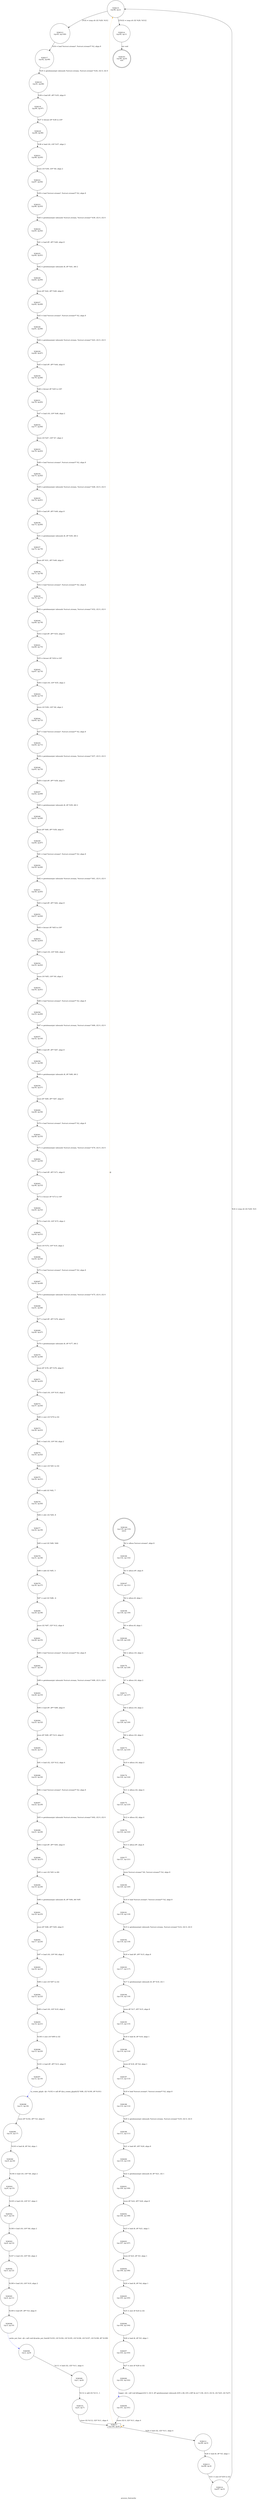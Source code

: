digraph process_fontcache {
label="process_fontcache"
38163 [label="N38163\n(rp:94, ep:0)\nexit", shape="doublecircle"]
38164 [label="N38164\n(rp:133, ep:133)\nentry", shape="doublecircle"]
38164 -> 38166 [label="%2 = alloca %struct.stream*, align 8"]
38166 [label="N38166\n(rp:132, ep:132)", shape="circle"]
38166 -> 38167 [label="%3 = alloca i8*, align 8"]
38167 [label="N38167\n(rp:131, ep:131)", shape="circle"]
38167 -> 38168 [label="%4 = alloca i8, align 1"]
38168 [label="N38168\n(rp:130, ep:130)", shape="circle"]
38168 -> 38169 [label="%5 = alloca i8, align 1"]
38169 [label="N38169\n(rp:129, ep:129)", shape="circle"]
38169 -> 38170 [label="%6 = alloca i16, align 2"]
38170 [label="N38170\n(rp:128, ep:128)", shape="circle"]
38170 -> 38171 [label="%7 = alloca i16, align 2"]
38171 [label="N38171\n(rp:127, ep:127)", shape="circle"]
38171 -> 38172 [label="%8 = alloca i16, align 2"]
38172 [label="N38172\n(rp:126, ep:126)", shape="circle"]
38172 -> 38173 [label="%9 = alloca i16, align 2"]
38173 [label="N38173\n(rp:125, ep:125)", shape="circle"]
38173 -> 38174 [label="%10 = alloca i16, align 2"]
38174 [label="N38174\n(rp:124, ep:124)", shape="circle"]
38174 -> 38175 [label="%11 = alloca i32, align 4"]
38175 [label="N38175\n(rp:123, ep:123)", shape="circle"]
38175 -> 38176 [label="%12 = alloca i32, align 4"]
38176 [label="N38176\n(rp:122, ep:122)", shape="circle"]
38176 -> 38177 [label="%13 = alloca i8*, align 8"]
38177 [label="N38177\n(rp:121, ep:121)", shape="circle"]
38177 -> 38190 [label="store %struct.stream* %0, %struct.stream** %2, align 8"]
38190 [label="N38190\n(rp:120, ep:120)", shape="circle"]
38190 -> 38191 [label="%14 = load %struct.stream*, %struct.stream** %2, align 8"]
38191 [label="N38191\n(rp:119, ep:119)", shape="circle"]
38191 -> 38192 [label="%15 = getelementptr inbounds %struct.stream, %struct.stream* %14, i32 0, i32 0"]
38192 [label="N38192\n(rp:118, ep:118)", shape="circle"]
38192 -> 38193 [label="%16 = load i8*, i8** %15, align 8"]
38193 [label="N38193\n(rp:117, ep:117)", shape="circle"]
38193 -> 38194 [label="%17 = getelementptr inbounds i8, i8* %16, i32 1"]
38194 [label="N38194\n(rp:116, ep:116)", shape="circle"]
38194 -> 38195 [label="store i8* %17, i8** %15, align 8"]
38195 [label="N38195\n(rp:115, ep:115)", shape="circle"]
38195 -> 38196 [label="%18 = load i8, i8* %16, align 1"]
38196 [label="N38196\n(rp:114, ep:114)", shape="circle"]
38196 -> 38197 [label="store i8 %18, i8* %4, align 1"]
38197 [label="N38197\n(rp:113, ep:113)", shape="circle"]
38197 -> 38198 [label="%19 = load %struct.stream*, %struct.stream** %2, align 8"]
38198 [label="N38198\n(rp:112, ep:112)", shape="circle"]
38198 -> 38199 [label="%20 = getelementptr inbounds %struct.stream, %struct.stream* %19, i32 0, i32 0"]
38199 [label="N38199\n(rp:111, ep:111)", shape="circle"]
38199 -> 38200 [label="%21 = load i8*, i8** %20, align 8"]
38200 [label="N38200\n(rp:110, ep:110)", shape="circle"]
38200 -> 38201 [label="%22 = getelementptr inbounds i8, i8* %21, i32 1"]
38201 [label="N38201\n(rp:109, ep:109)", shape="circle"]
38201 -> 38202 [label="store i8* %22, i8** %20, align 8"]
38202 [label="N38202\n(rp:108, ep:108)", shape="circle"]
38202 -> 38203 [label="%23 = load i8, i8* %21, align 1"]
38203 [label="N38203\n(rp:107, ep:107)", shape="circle"]
38203 -> 38204 [label="store i8 %23, i8* %5, align 1"]
38204 [label="N38204\n(rp:106, ep:106)", shape="circle"]
38204 -> 38205 [label="%24 = load i8, i8* %4, align 1"]
38205 [label="N38205\n(rp:105, ep:105)", shape="circle"]
38205 -> 38206 [label="%25 = zext i8 %24 to i32"]
38206 [label="N38206\n(rp:104, ep:104)", shape="circle"]
38206 -> 38207 [label="%26 = load i8, i8* %5, align 1"]
38207 [label="N38207\n(rp:103, ep:103)", shape="circle"]
38207 -> 38208 [label="%27 = zext i8 %26 to i32"]
38208 [label="N38208\n(rp:102, ep:102)", shape="circle"]
38208 -> 38209 [label="logger --@-- call void @logger(i32 5, i32 0, i8* getelementptr inbounds ([35 x i8], [35 x i8]* @.str.7.136, i32 0, i32 0), i32 %25, i32 %27)", style="dashed", color="blue"]
38209 [label="N38209\n(rp:101, ep:101)", shape="circle"]
38209 -> 38211 [label="store i32 0, i32* %11, align 4"]
38211 [label="N38211\n(rp:100, ep:6)", shape="box"]
38211 -> 38212 [label="%29 = load i32, i32* %11, align 4"]
38211 -> 38211 [label="@", style="dashed", color="orange"]
38211 -> 38215 [label="@", style="dashed", color="orange"]
38212 [label="N38212\n(rp:99, ep:5)", shape="circle"]
38212 -> 38213 [label="%30 = load i8, i8* %5, align 1"]
38213 [label="N38213\n(rp:98, ep:4)", shape="circle"]
38213 -> 38214 [label="%31 = zext i8 %30 to i32"]
38214 [label="N38214\n(rp:97, ep:3)", shape="circle"]
38214 -> 38215 [label="%32 = icmp slt i32 %29, %31"]
38215 [label="N38215\n(rp:96, ep:2)", shape="circle"]
38215 -> 38313 [label="[%32 = icmp slt i32 %29, %31]"]
38215 -> 38314 [label="[!(%32 = icmp slt i32 %29, %31)]"]
38217 [label="N38217\n(rp:92, ep:99)", shape="circle"]
38217 -> 38218 [label="%35 = getelementptr inbounds %struct.stream, %struct.stream* %34, i32 0, i32 0"]
38218 [label="N38218\n(rp:91, ep:98)", shape="circle"]
38218 -> 38219 [label="%36 = load i8*, i8** %35, align 8"]
38219 [label="N38219\n(rp:90, ep:97)", shape="circle"]
38219 -> 38220 [label="%37 = bitcast i8* %36 to i16*"]
38220 [label="N38220\n(rp:89, ep:96)", shape="circle"]
38220 -> 38221 [label="%38 = load i16, i16* %37, align 2"]
38221 [label="N38221\n(rp:88, ep:95)", shape="circle"]
38221 -> 38222 [label="store i16 %38, i16* %6, align 2"]
38222 [label="N38222\n(rp:87, ep:94)", shape="circle"]
38222 -> 38223 [label="%39 = load %struct.stream*, %struct.stream** %2, align 8"]
38223 [label="N38223\n(rp:86, ep:93)", shape="circle"]
38223 -> 38224 [label="%40 = getelementptr inbounds %struct.stream, %struct.stream* %39, i32 0, i32 0"]
38224 [label="N38224\n(rp:85, ep:92)", shape="circle"]
38224 -> 38225 [label="%41 = load i8*, i8** %40, align 8"]
38225 [label="N38225\n(rp:84, ep:91)", shape="circle"]
38225 -> 38226 [label="%42 = getelementptr inbounds i8, i8* %41, i64 2"]
38226 [label="N38226\n(rp:83, ep:90)", shape="circle"]
38226 -> 38227 [label="store i8* %42, i8** %40, align 8"]
38227 [label="N38227\n(rp:82, ep:89)", shape="circle"]
38227 -> 38228 [label="%43 = load %struct.stream*, %struct.stream** %2, align 8"]
38228 [label="N38228\n(rp:81, ep:88)", shape="circle"]
38228 -> 38229 [label="%44 = getelementptr inbounds %struct.stream, %struct.stream* %43, i32 0, i32 0"]
38229 [label="N38229\n(rp:80, ep:87)", shape="circle"]
38229 -> 38230 [label="%45 = load i8*, i8** %44, align 8"]
38230 [label="N38230\n(rp:79, ep:86)", shape="circle"]
38230 -> 38231 [label="%46 = bitcast i8* %45 to i16*"]
38231 [label="N38231\n(rp:78, ep:85)", shape="circle"]
38231 -> 38232 [label="%47 = load i16, i16* %46, align 2"]
38232 [label="N38232\n(rp:77, ep:84)", shape="circle"]
38232 -> 38233 [label="store i16 %47, i16* %7, align 2"]
38233 [label="N38233\n(rp:76, ep:83)", shape="circle"]
38233 -> 38234 [label="%48 = load %struct.stream*, %struct.stream** %2, align 8"]
38234 [label="N38234\n(rp:75, ep:82)", shape="circle"]
38234 -> 38235 [label="%49 = getelementptr inbounds %struct.stream, %struct.stream* %48, i32 0, i32 0"]
38235 [label="N38235\n(rp:74, ep:81)", shape="circle"]
38235 -> 38236 [label="%50 = load i8*, i8** %49, align 8"]
38236 [label="N38236\n(rp:73, ep:80)", shape="circle"]
38236 -> 38237 [label="%51 = getelementptr inbounds i8, i8* %50, i64 2"]
38237 [label="N38237\n(rp:72, ep:79)", shape="circle"]
38237 -> 38238 [label="store i8* %51, i8** %49, align 8"]
38238 [label="N38238\n(rp:71, ep:78)", shape="circle"]
38238 -> 38239 [label="%52 = load %struct.stream*, %struct.stream** %2, align 8"]
38239 [label="N38239\n(rp:70, ep:77)", shape="circle"]
38239 -> 38240 [label="%53 = getelementptr inbounds %struct.stream, %struct.stream* %52, i32 0, i32 0"]
38240 [label="N38240\n(rp:69, ep:76)", shape="circle"]
38240 -> 38241 [label="%54 = load i8*, i8** %53, align 8"]
38241 [label="N38241\n(rp:68, ep:75)", shape="circle"]
38241 -> 38242 [label="%55 = bitcast i8* %54 to i16*"]
38242 [label="N38242\n(rp:67, ep:74)", shape="circle"]
38242 -> 38243 [label="%56 = load i16, i16* %55, align 2"]
38243 [label="N38243\n(rp:66, ep:73)", shape="circle"]
38243 -> 38244 [label="store i16 %56, i16* %8, align 2"]
38244 [label="N38244\n(rp:65, ep:72)", shape="circle"]
38244 -> 38245 [label="%57 = load %struct.stream*, %struct.stream** %2, align 8"]
38245 [label="N38245\n(rp:64, ep:71)", shape="circle"]
38245 -> 38246 [label="%58 = getelementptr inbounds %struct.stream, %struct.stream* %57, i32 0, i32 0"]
38246 [label="N38246\n(rp:63, ep:70)", shape="circle"]
38246 -> 38247 [label="%59 = load i8*, i8** %58, align 8"]
38247 [label="N38247\n(rp:62, ep:69)", shape="circle"]
38247 -> 38248 [label="%60 = getelementptr inbounds i8, i8* %59, i64 2"]
38248 [label="N38248\n(rp:61, ep:68)", shape="circle"]
38248 -> 38249 [label="store i8* %60, i8** %58, align 8"]
38249 [label="N38249\n(rp:60, ep:67)", shape="circle"]
38249 -> 38250 [label="%61 = load %struct.stream*, %struct.stream** %2, align 8"]
38250 [label="N38250\n(rp:59, ep:66)", shape="circle"]
38250 -> 38251 [label="%62 = getelementptr inbounds %struct.stream, %struct.stream* %61, i32 0, i32 0"]
38251 [label="N38251\n(rp:58, ep:65)", shape="circle"]
38251 -> 38252 [label="%63 = load i8*, i8** %62, align 8"]
38252 [label="N38252\n(rp:57, ep:64)", shape="circle"]
38252 -> 38253 [label="%64 = bitcast i8* %63 to i16*"]
38253 [label="N38253\n(rp:56, ep:63)", shape="circle"]
38253 -> 38254 [label="%65 = load i16, i16* %64, align 2"]
38254 [label="N38254\n(rp:55, ep:62)", shape="circle"]
38254 -> 38255 [label="store i16 %65, i16* %9, align 2"]
38255 [label="N38255\n(rp:54, ep:61)", shape="circle"]
38255 -> 38256 [label="%66 = load %struct.stream*, %struct.stream** %2, align 8"]
38256 [label="N38256\n(rp:53, ep:60)", shape="circle"]
38256 -> 38257 [label="%67 = getelementptr inbounds %struct.stream, %struct.stream* %66, i32 0, i32 0"]
38257 [label="N38257\n(rp:52, ep:59)", shape="circle"]
38257 -> 38258 [label="%68 = load i8*, i8** %67, align 8"]
38258 [label="N38258\n(rp:51, ep:58)", shape="circle"]
38258 -> 38259 [label="%69 = getelementptr inbounds i8, i8* %68, i64 2"]
38259 [label="N38259\n(rp:50, ep:57)", shape="circle"]
38259 -> 38260 [label="store i8* %69, i8** %67, align 8"]
38260 [label="N38260\n(rp:49, ep:56)", shape="circle"]
38260 -> 38261 [label="%70 = load %struct.stream*, %struct.stream** %2, align 8"]
38261 [label="N38261\n(rp:48, ep:55)", shape="circle"]
38261 -> 38262 [label="%71 = getelementptr inbounds %struct.stream, %struct.stream* %70, i32 0, i32 0"]
38262 [label="N38262\n(rp:47, ep:54)", shape="circle"]
38262 -> 38263 [label="%72 = load i8*, i8** %71, align 8"]
38263 [label="N38263\n(rp:46, ep:53)", shape="circle"]
38263 -> 38264 [label="%73 = bitcast i8* %72 to i16*"]
38264 [label="N38264\n(rp:45, ep:52)", shape="circle"]
38264 -> 38265 [label="%74 = load i16, i16* %73, align 2"]
38265 [label="N38265\n(rp:44, ep:51)", shape="circle"]
38265 -> 38266 [label="store i16 %74, i16* %10, align 2"]
38266 [label="N38266\n(rp:43, ep:50)", shape="circle"]
38266 -> 38267 [label="%75 = load %struct.stream*, %struct.stream** %2, align 8"]
38267 [label="N38267\n(rp:42, ep:49)", shape="circle"]
38267 -> 38268 [label="%76 = getelementptr inbounds %struct.stream, %struct.stream* %75, i32 0, i32 0"]
38268 [label="N38268\n(rp:41, ep:48)", shape="circle"]
38268 -> 38269 [label="%77 = load i8*, i8** %76, align 8"]
38269 [label="N38269\n(rp:40, ep:47)", shape="circle"]
38269 -> 38270 [label="%78 = getelementptr inbounds i8, i8* %77, i64 2"]
38270 [label="N38270\n(rp:39, ep:46)", shape="circle"]
38270 -> 38271 [label="store i8* %78, i8** %76, align 8"]
38271 [label="N38271\n(rp:38, ep:45)", shape="circle"]
38271 -> 38272 [label="%79 = load i16, i16* %10, align 2"]
38272 [label="N38272\n(rp:37, ep:44)", shape="circle"]
38272 -> 38273 [label="%80 = zext i16 %79 to i32"]
38273 [label="N38273\n(rp:36, ep:43)", shape="circle"]
38273 -> 38274 [label="%81 = load i16, i16* %9, align 2"]
38274 [label="N38274\n(rp:35, ep:42)", shape="circle"]
38274 -> 38275 [label="%82 = zext i16 %81 to i32"]
38275 [label="N38275\n(rp:34, ep:41)", shape="circle"]
38275 -> 38276 [label="%83 = add i32 %82, 7"]
38276 [label="N38276\n(rp:33, ep:40)", shape="circle"]
38276 -> 38277 [label="%84 = sdiv i32 %83, 8"]
38277 [label="N38277\n(rp:32, ep:39)", shape="circle"]
38277 -> 38278 [label="%85 = mul i32 %80, %84"]
38278 [label="N38278\n(rp:31, ep:38)", shape="circle"]
38278 -> 38279 [label="%86 = add i32 %85, 3"]
38279 [label="N38279\n(rp:30, ep:37)", shape="circle"]
38279 -> 38280 [label="%87 = and i32 %86, -4"]
38280 [label="N38280\n(rp:29, ep:36)", shape="circle"]
38280 -> 38281 [label="store i32 %87, i32* %12, align 4"]
38281 [label="N38281\n(rp:28, ep:35)", shape="circle"]
38281 -> 38282 [label="%88 = load %struct.stream*, %struct.stream** %2, align 8"]
38282 [label="N38282\n(rp:27, ep:34)", shape="circle"]
38282 -> 38283 [label="%89 = getelementptr inbounds %struct.stream, %struct.stream* %88, i32 0, i32 0"]
38283 [label="N38283\n(rp:26, ep:33)", shape="circle"]
38283 -> 38284 [label="%90 = load i8*, i8** %89, align 8"]
38284 [label="N38284\n(rp:25, ep:32)", shape="circle"]
38284 -> 38285 [label="store i8* %90, i8** %13, align 8"]
38285 [label="N38285\n(rp:24, ep:31)", shape="circle"]
38285 -> 38286 [label="%91 = load i32, i32* %12, align 4"]
38286 [label="N38286\n(rp:23, ep:30)", shape="circle"]
38286 -> 38287 [label="%92 = load %struct.stream*, %struct.stream** %2, align 8"]
38287 [label="N38287\n(rp:22, ep:29)", shape="circle"]
38287 -> 38288 [label="%93 = getelementptr inbounds %struct.stream, %struct.stream* %92, i32 0, i32 0"]
38288 [label="N38288\n(rp:21, ep:28)", shape="circle"]
38288 -> 38289 [label="%94 = load i8*, i8** %93, align 8"]
38289 [label="N38289\n(rp:20, ep:27)", shape="circle"]
38289 -> 38290 [label="%95 = sext i32 %91 to i64"]
38290 [label="N38290\n(rp:19, ep:26)", shape="circle"]
38290 -> 38291 [label="%96 = getelementptr inbounds i8, i8* %94, i64 %95"]
38291 [label="N38291\n(rp:18, ep:25)", shape="circle"]
38291 -> 38292 [label="store i8* %96, i8** %93, align 8"]
38292 [label="N38292\n(rp:17, ep:24)", shape="circle"]
38292 -> 38293 [label="%97 = load i16, i16* %9, align 2"]
38293 [label="N38293\n(rp:16, ep:23)", shape="circle"]
38293 -> 38294 [label="%98 = zext i16 %97 to i32"]
38294 [label="N38294\n(rp:15, ep:22)", shape="circle"]
38294 -> 38295 [label="%99 = load i16, i16* %10, align 2"]
38295 [label="N38295\n(rp:14, ep:21)", shape="circle"]
38295 -> 38296 [label="%100 = zext i16 %99 to i32"]
38296 [label="N38296\n(rp:13, ep:20)", shape="circle"]
38296 -> 38297 [label="%101 = load i8*, i8** %13, align 8"]
38297 [label="N38297\n(rp:12, ep:19)", shape="circle"]
38297 -> 38298 [label="ui_create_glyph --@-- %102 = call i8* @ui_create_glyph(i32 %98, i32 %100, i8* %101)", style="dashed", color="blue"]
38298 [label="N38298\n(rp:11, ep:18)", shape="circle"]
38298 -> 38299 [label="store i8* %102, i8** %3, align 8"]
38299 [label="N38299\n(rp:10, ep:17)", shape="circle"]
38299 -> 38300 [label="%103 = load i8, i8* %4, align 1"]
38300 [label="N38300\n(rp:9, ep:16)", shape="circle"]
38300 -> 38301 [label="%104 = load i16, i16* %6, align 2"]
38301 [label="N38301\n(rp:8, ep:15)", shape="circle"]
38301 -> 38302 [label="%105 = load i16, i16* %7, align 2"]
38302 [label="N38302\n(rp:7, ep:14)", shape="circle"]
38302 -> 38303 [label="%106 = load i16, i16* %8, align 2"]
38303 [label="N38303\n(rp:6, ep:13)", shape="circle"]
38303 -> 38304 [label="%107 = load i16, i16* %9, align 2"]
38304 [label="N38304\n(rp:5, ep:12)", shape="circle"]
38304 -> 38305 [label="%108 = load i16, i16* %10, align 2"]
38305 [label="N38305\n(rp:4, ep:11)", shape="circle"]
38305 -> 38306 [label="%109 = load i8*, i8** %3, align 8"]
38306 [label="N38306\n(rp:3, ep:10)", shape="circle"]
38306 -> 38308 [label="cache_put_font --@-- call void @cache_put_font(i8 %103, i16 %104, i16 %105, i16 %106, i16 %107, i16 %108, i8* %109)", style="dashed", color="blue"]
38308 [label="N38308\n(rp:2, ep:9)", shape="circle"]
38308 -> 38309 [label="%111 = load i32, i32* %11, align 4"]
38309 [label="N38309\n(rp:1, ep:8)", shape="circle"]
38309 -> 38310 [label="%112 = add i32 %111, 1"]
38310 [label="N38310\n(rp:0, ep:7)", shape="circle"]
38310 -> 38211 [label="store i32 %112, i32* %11, align 4"]
38313 [label="N38313\n(rp:93, ep:100)", shape="circle"]
38313 -> 38217 [label="%34 = load %struct.stream*, %struct.stream** %2, align 8"]
38314 [label="N38314\n(rp:95, ep:1)", shape="circle"]
38314 -> 38163 [label="ret void"]
}
